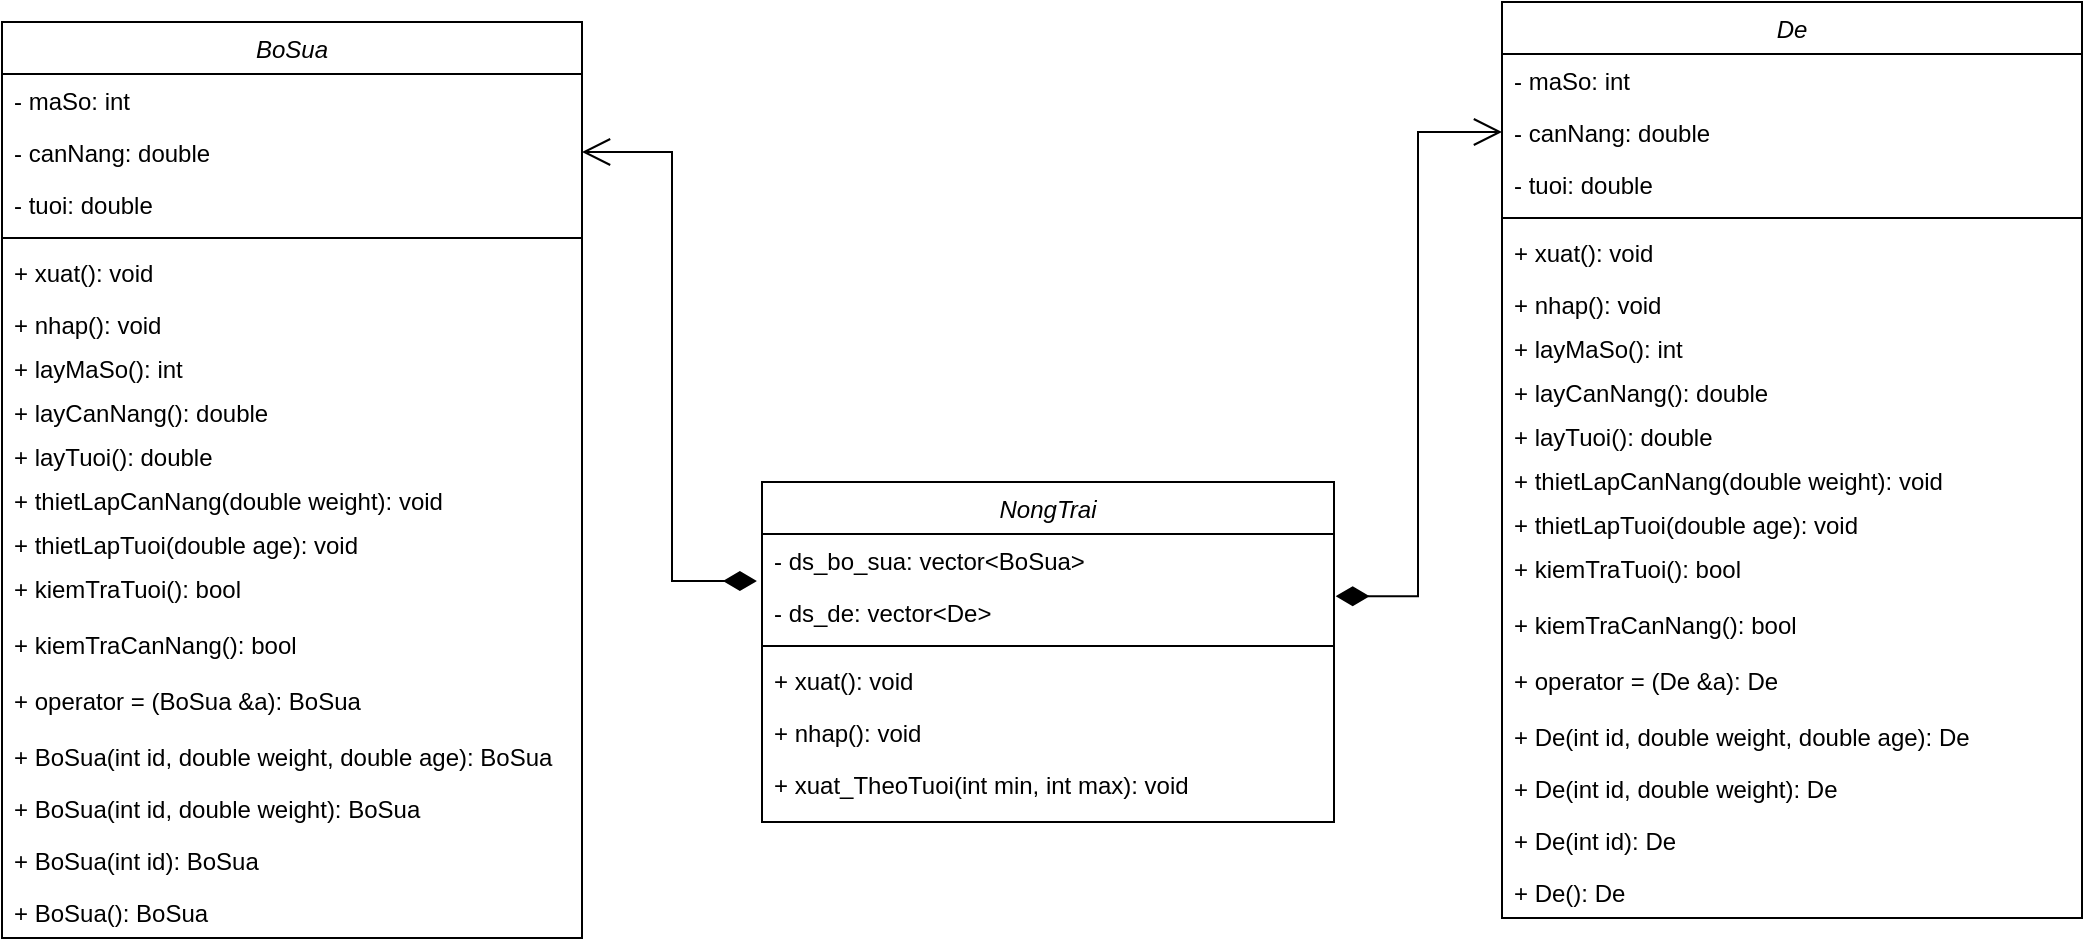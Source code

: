<mxfile version="20.8.20" type="github">
  <diagram id="C5RBs43oDa-KdzZeNtuy" name="Page-1">
    <mxGraphModel dx="724" dy="379" grid="1" gridSize="10" guides="1" tooltips="1" connect="1" arrows="0" fold="1" page="1" pageScale="1" pageWidth="3300" pageHeight="4681" math="0" shadow="0">
      <root>
        <mxCell id="WIyWlLk6GJQsqaUBKTNV-0" />
        <mxCell id="WIyWlLk6GJQsqaUBKTNV-1" parent="WIyWlLk6GJQsqaUBKTNV-0" />
        <mxCell id="zkfFHV4jXpPFQw0GAbJ--0" value="BoSua" style="swimlane;fontStyle=2;align=center;verticalAlign=top;childLayout=stackLayout;horizontal=1;startSize=26;horizontalStack=0;resizeParent=1;resizeLast=0;collapsible=1;marginBottom=0;rounded=0;shadow=0;strokeWidth=1;" parent="WIyWlLk6GJQsqaUBKTNV-1" vertex="1">
          <mxGeometry x="100" y="120" width="290" height="458" as="geometry">
            <mxRectangle x="230" y="140" width="160" height="26" as="alternateBounds" />
          </mxGeometry>
        </mxCell>
        <mxCell id="zkfFHV4jXpPFQw0GAbJ--1" value="- maSo: int" style="text;align=left;verticalAlign=top;spacingLeft=4;spacingRight=4;overflow=hidden;rotatable=0;points=[[0,0.5],[1,0.5]];portConstraint=eastwest;" parent="zkfFHV4jXpPFQw0GAbJ--0" vertex="1">
          <mxGeometry y="26" width="290" height="26" as="geometry" />
        </mxCell>
        <mxCell id="zkfFHV4jXpPFQw0GAbJ--3" value="- canNang: double" style="text;align=left;verticalAlign=top;spacingLeft=4;spacingRight=4;overflow=hidden;rotatable=0;points=[[0,0.5],[1,0.5]];portConstraint=eastwest;rounded=0;shadow=0;html=0;" parent="zkfFHV4jXpPFQw0GAbJ--0" vertex="1">
          <mxGeometry y="52" width="290" height="26" as="geometry" />
        </mxCell>
        <mxCell id="zkfFHV4jXpPFQw0GAbJ--2" value="- tuoi: double" style="text;align=left;verticalAlign=top;spacingLeft=4;spacingRight=4;overflow=hidden;rotatable=0;points=[[0,0.5],[1,0.5]];portConstraint=eastwest;rounded=0;shadow=0;html=0;" parent="zkfFHV4jXpPFQw0GAbJ--0" vertex="1">
          <mxGeometry y="78" width="290" height="26" as="geometry" />
        </mxCell>
        <mxCell id="zkfFHV4jXpPFQw0GAbJ--4" value="" style="line;html=1;strokeWidth=1;align=left;verticalAlign=middle;spacingTop=-1;spacingLeft=3;spacingRight=3;rotatable=0;labelPosition=right;points=[];portConstraint=eastwest;" parent="zkfFHV4jXpPFQw0GAbJ--0" vertex="1">
          <mxGeometry y="104" width="290" height="8" as="geometry" />
        </mxCell>
        <mxCell id="zkfFHV4jXpPFQw0GAbJ--5" value="+ xuat(): void" style="text;align=left;verticalAlign=top;spacingLeft=4;spacingRight=4;overflow=hidden;rotatable=0;points=[[0,0.5],[1,0.5]];portConstraint=eastwest;" parent="zkfFHV4jXpPFQw0GAbJ--0" vertex="1">
          <mxGeometry y="112" width="290" height="26" as="geometry" />
        </mxCell>
        <mxCell id="egqvtzpbxbv_MDp7u7JJ-1" value="+ nhap(): void" style="text;align=left;verticalAlign=top;spacingLeft=4;spacingRight=4;overflow=hidden;rotatable=0;points=[[0,0.5],[1,0.5]];portConstraint=eastwest;" vertex="1" parent="zkfFHV4jXpPFQw0GAbJ--0">
          <mxGeometry y="138" width="290" height="22" as="geometry" />
        </mxCell>
        <mxCell id="egqvtzpbxbv_MDp7u7JJ-27" value="+ layMaSo(): int&#xa;" style="text;align=left;verticalAlign=top;spacingLeft=4;spacingRight=4;overflow=hidden;rotatable=0;points=[[0,0.5],[1,0.5]];portConstraint=eastwest;" vertex="1" parent="zkfFHV4jXpPFQw0GAbJ--0">
          <mxGeometry y="160" width="290" height="22" as="geometry" />
        </mxCell>
        <mxCell id="egqvtzpbxbv_MDp7u7JJ-28" value="+ layCanNang(): double&#xa;" style="text;align=left;verticalAlign=top;spacingLeft=4;spacingRight=4;overflow=hidden;rotatable=0;points=[[0,0.5],[1,0.5]];portConstraint=eastwest;" vertex="1" parent="zkfFHV4jXpPFQw0GAbJ--0">
          <mxGeometry y="182" width="290" height="22" as="geometry" />
        </mxCell>
        <mxCell id="egqvtzpbxbv_MDp7u7JJ-29" value="+ layTuoi(): double&#xa;" style="text;align=left;verticalAlign=top;spacingLeft=4;spacingRight=4;overflow=hidden;rotatable=0;points=[[0,0.5],[1,0.5]];portConstraint=eastwest;" vertex="1" parent="zkfFHV4jXpPFQw0GAbJ--0">
          <mxGeometry y="204" width="290" height="22" as="geometry" />
        </mxCell>
        <mxCell id="egqvtzpbxbv_MDp7u7JJ-31" value="+ thietLapCanNang(double weight): void&#xa;" style="text;align=left;verticalAlign=top;spacingLeft=4;spacingRight=4;overflow=hidden;rotatable=0;points=[[0,0.5],[1,0.5]];portConstraint=eastwest;" vertex="1" parent="zkfFHV4jXpPFQw0GAbJ--0">
          <mxGeometry y="226" width="290" height="22" as="geometry" />
        </mxCell>
        <mxCell id="egqvtzpbxbv_MDp7u7JJ-33" value="+ thietLapTuoi(double age): void&#xa;" style="text;align=left;verticalAlign=top;spacingLeft=4;spacingRight=4;overflow=hidden;rotatable=0;points=[[0,0.5],[1,0.5]];portConstraint=eastwest;" vertex="1" parent="zkfFHV4jXpPFQw0GAbJ--0">
          <mxGeometry y="248" width="290" height="22" as="geometry" />
        </mxCell>
        <mxCell id="egqvtzpbxbv_MDp7u7JJ-47" value="+ kiemTraTuoi(): bool&#xa;" style="text;align=left;verticalAlign=top;spacingLeft=4;spacingRight=4;overflow=hidden;rotatable=0;points=[[0,0.5],[1,0.5]];portConstraint=eastwest;" vertex="1" parent="zkfFHV4jXpPFQw0GAbJ--0">
          <mxGeometry y="270" width="290" height="28" as="geometry" />
        </mxCell>
        <mxCell id="egqvtzpbxbv_MDp7u7JJ-77" value="+ kiemTraCanNang(): bool&#xa;" style="text;align=left;verticalAlign=top;spacingLeft=4;spacingRight=4;overflow=hidden;rotatable=0;points=[[0,0.5],[1,0.5]];portConstraint=eastwest;" vertex="1" parent="zkfFHV4jXpPFQw0GAbJ--0">
          <mxGeometry y="298" width="290" height="28" as="geometry" />
        </mxCell>
        <mxCell id="egqvtzpbxbv_MDp7u7JJ-48" value="+ operator = (BoSua &amp;a): BoSua&#xa;" style="text;align=left;verticalAlign=top;spacingLeft=4;spacingRight=4;overflow=hidden;rotatable=0;points=[[0,0.5],[1,0.5]];portConstraint=eastwest;" vertex="1" parent="zkfFHV4jXpPFQw0GAbJ--0">
          <mxGeometry y="326" width="290" height="28" as="geometry" />
        </mxCell>
        <mxCell id="egqvtzpbxbv_MDp7u7JJ-51" value="+ BoSua(int id, double weight, double age): BoSua" style="text;align=left;verticalAlign=top;spacingLeft=4;spacingRight=4;overflow=hidden;rotatable=0;points=[[0,0.5],[1,0.5]];portConstraint=eastwest;" vertex="1" parent="zkfFHV4jXpPFQw0GAbJ--0">
          <mxGeometry y="354" width="290" height="26" as="geometry" />
        </mxCell>
        <mxCell id="egqvtzpbxbv_MDp7u7JJ-52" value="+ BoSua(int id, double weight): BoSua" style="text;align=left;verticalAlign=top;spacingLeft=4;spacingRight=4;overflow=hidden;rotatable=0;points=[[0,0.5],[1,0.5]];portConstraint=eastwest;" vertex="1" parent="zkfFHV4jXpPFQw0GAbJ--0">
          <mxGeometry y="380" width="290" height="26" as="geometry" />
        </mxCell>
        <mxCell id="egqvtzpbxbv_MDp7u7JJ-53" value="+ BoSua(int id): BoSua" style="text;align=left;verticalAlign=top;spacingLeft=4;spacingRight=4;overflow=hidden;rotatable=0;points=[[0,0.5],[1,0.5]];portConstraint=eastwest;" vertex="1" parent="zkfFHV4jXpPFQw0GAbJ--0">
          <mxGeometry y="406" width="290" height="26" as="geometry" />
        </mxCell>
        <mxCell id="egqvtzpbxbv_MDp7u7JJ-54" value="+ BoSua(): BoSua" style="text;align=left;verticalAlign=top;spacingLeft=4;spacingRight=4;overflow=hidden;rotatable=0;points=[[0,0.5],[1,0.5]];portConstraint=eastwest;" vertex="1" parent="zkfFHV4jXpPFQw0GAbJ--0">
          <mxGeometry y="432" width="290" height="26" as="geometry" />
        </mxCell>
        <mxCell id="egqvtzpbxbv_MDp7u7JJ-18" value="NongTrai" style="swimlane;fontStyle=2;align=center;verticalAlign=top;childLayout=stackLayout;horizontal=1;startSize=26;horizontalStack=0;resizeParent=1;resizeLast=0;collapsible=1;marginBottom=0;rounded=0;shadow=0;strokeWidth=1;" vertex="1" parent="WIyWlLk6GJQsqaUBKTNV-1">
          <mxGeometry x="480" y="350" width="286" height="170" as="geometry">
            <mxRectangle x="230" y="140" width="160" height="26" as="alternateBounds" />
          </mxGeometry>
        </mxCell>
        <mxCell id="egqvtzpbxbv_MDp7u7JJ-19" value="- ds_bo_sua: vector&lt;BoSua&gt;" style="text;align=left;verticalAlign=top;spacingLeft=4;spacingRight=4;overflow=hidden;rotatable=0;points=[[0,0.5],[1,0.5]];portConstraint=eastwest;" vertex="1" parent="egqvtzpbxbv_MDp7u7JJ-18">
          <mxGeometry y="26" width="286" height="26" as="geometry" />
        </mxCell>
        <mxCell id="egqvtzpbxbv_MDp7u7JJ-20" value="- ds_de: vector&lt;De&gt;" style="text;align=left;verticalAlign=top;spacingLeft=4;spacingRight=4;overflow=hidden;rotatable=0;points=[[0,0.5],[1,0.5]];portConstraint=eastwest;rounded=0;shadow=0;html=0;" vertex="1" parent="egqvtzpbxbv_MDp7u7JJ-18">
          <mxGeometry y="52" width="286" height="26" as="geometry" />
        </mxCell>
        <mxCell id="egqvtzpbxbv_MDp7u7JJ-22" value="" style="line;html=1;strokeWidth=1;align=left;verticalAlign=middle;spacingTop=-1;spacingLeft=3;spacingRight=3;rotatable=0;labelPosition=right;points=[];portConstraint=eastwest;" vertex="1" parent="egqvtzpbxbv_MDp7u7JJ-18">
          <mxGeometry y="78" width="286" height="8" as="geometry" />
        </mxCell>
        <mxCell id="egqvtzpbxbv_MDp7u7JJ-23" value="+ xuat(): void" style="text;align=left;verticalAlign=top;spacingLeft=4;spacingRight=4;overflow=hidden;rotatable=0;points=[[0,0.5],[1,0.5]];portConstraint=eastwest;" vertex="1" parent="egqvtzpbxbv_MDp7u7JJ-18">
          <mxGeometry y="86" width="286" height="26" as="geometry" />
        </mxCell>
        <mxCell id="egqvtzpbxbv_MDp7u7JJ-24" value="+ nhap(): void" style="text;align=left;verticalAlign=top;spacingLeft=4;spacingRight=4;overflow=hidden;rotatable=0;points=[[0,0.5],[1,0.5]];portConstraint=eastwest;" vertex="1" parent="egqvtzpbxbv_MDp7u7JJ-18">
          <mxGeometry y="112" width="286" height="26" as="geometry" />
        </mxCell>
        <mxCell id="egqvtzpbxbv_MDp7u7JJ-25" value="+ xuat_TheoTuoi(int min, int max): void" style="text;align=left;verticalAlign=top;spacingLeft=4;spacingRight=4;overflow=hidden;rotatable=0;points=[[0,0.5],[1,0.5]];portConstraint=eastwest;" vertex="1" parent="egqvtzpbxbv_MDp7u7JJ-18">
          <mxGeometry y="138" width="286" height="26" as="geometry" />
        </mxCell>
        <mxCell id="egqvtzpbxbv_MDp7u7JJ-55" value="De" style="swimlane;fontStyle=2;align=center;verticalAlign=top;childLayout=stackLayout;horizontal=1;startSize=26;horizontalStack=0;resizeParent=1;resizeLast=0;collapsible=1;marginBottom=0;rounded=0;shadow=0;strokeWidth=1;" vertex="1" parent="WIyWlLk6GJQsqaUBKTNV-1">
          <mxGeometry x="850" y="110" width="290" height="458" as="geometry">
            <mxRectangle x="230" y="140" width="160" height="26" as="alternateBounds" />
          </mxGeometry>
        </mxCell>
        <mxCell id="egqvtzpbxbv_MDp7u7JJ-56" value="- maSo: int" style="text;align=left;verticalAlign=top;spacingLeft=4;spacingRight=4;overflow=hidden;rotatable=0;points=[[0,0.5],[1,0.5]];portConstraint=eastwest;" vertex="1" parent="egqvtzpbxbv_MDp7u7JJ-55">
          <mxGeometry y="26" width="290" height="26" as="geometry" />
        </mxCell>
        <mxCell id="egqvtzpbxbv_MDp7u7JJ-57" value="- canNang: double" style="text;align=left;verticalAlign=top;spacingLeft=4;spacingRight=4;overflow=hidden;rotatable=0;points=[[0,0.5],[1,0.5]];portConstraint=eastwest;rounded=0;shadow=0;html=0;" vertex="1" parent="egqvtzpbxbv_MDp7u7JJ-55">
          <mxGeometry y="52" width="290" height="26" as="geometry" />
        </mxCell>
        <mxCell id="egqvtzpbxbv_MDp7u7JJ-58" value="- tuoi: double" style="text;align=left;verticalAlign=top;spacingLeft=4;spacingRight=4;overflow=hidden;rotatable=0;points=[[0,0.5],[1,0.5]];portConstraint=eastwest;rounded=0;shadow=0;html=0;" vertex="1" parent="egqvtzpbxbv_MDp7u7JJ-55">
          <mxGeometry y="78" width="290" height="26" as="geometry" />
        </mxCell>
        <mxCell id="egqvtzpbxbv_MDp7u7JJ-59" value="" style="line;html=1;strokeWidth=1;align=left;verticalAlign=middle;spacingTop=-1;spacingLeft=3;spacingRight=3;rotatable=0;labelPosition=right;points=[];portConstraint=eastwest;" vertex="1" parent="egqvtzpbxbv_MDp7u7JJ-55">
          <mxGeometry y="104" width="290" height="8" as="geometry" />
        </mxCell>
        <mxCell id="egqvtzpbxbv_MDp7u7JJ-60" value="+ xuat(): void" style="text;align=left;verticalAlign=top;spacingLeft=4;spacingRight=4;overflow=hidden;rotatable=0;points=[[0,0.5],[1,0.5]];portConstraint=eastwest;" vertex="1" parent="egqvtzpbxbv_MDp7u7JJ-55">
          <mxGeometry y="112" width="290" height="26" as="geometry" />
        </mxCell>
        <mxCell id="egqvtzpbxbv_MDp7u7JJ-61" value="+ nhap(): void" style="text;align=left;verticalAlign=top;spacingLeft=4;spacingRight=4;overflow=hidden;rotatable=0;points=[[0,0.5],[1,0.5]];portConstraint=eastwest;" vertex="1" parent="egqvtzpbxbv_MDp7u7JJ-55">
          <mxGeometry y="138" width="290" height="22" as="geometry" />
        </mxCell>
        <mxCell id="egqvtzpbxbv_MDp7u7JJ-62" value="+ layMaSo(): int&#xa;" style="text;align=left;verticalAlign=top;spacingLeft=4;spacingRight=4;overflow=hidden;rotatable=0;points=[[0,0.5],[1,0.5]];portConstraint=eastwest;" vertex="1" parent="egqvtzpbxbv_MDp7u7JJ-55">
          <mxGeometry y="160" width="290" height="22" as="geometry" />
        </mxCell>
        <mxCell id="egqvtzpbxbv_MDp7u7JJ-63" value="+ layCanNang(): double&#xa;" style="text;align=left;verticalAlign=top;spacingLeft=4;spacingRight=4;overflow=hidden;rotatable=0;points=[[0,0.5],[1,0.5]];portConstraint=eastwest;" vertex="1" parent="egqvtzpbxbv_MDp7u7JJ-55">
          <mxGeometry y="182" width="290" height="22" as="geometry" />
        </mxCell>
        <mxCell id="egqvtzpbxbv_MDp7u7JJ-64" value="+ layTuoi(): double&#xa;" style="text;align=left;verticalAlign=top;spacingLeft=4;spacingRight=4;overflow=hidden;rotatable=0;points=[[0,0.5],[1,0.5]];portConstraint=eastwest;" vertex="1" parent="egqvtzpbxbv_MDp7u7JJ-55">
          <mxGeometry y="204" width="290" height="22" as="geometry" />
        </mxCell>
        <mxCell id="egqvtzpbxbv_MDp7u7JJ-66" value="+ thietLapCanNang(double weight): void&#xa;" style="text;align=left;verticalAlign=top;spacingLeft=4;spacingRight=4;overflow=hidden;rotatable=0;points=[[0,0.5],[1,0.5]];portConstraint=eastwest;" vertex="1" parent="egqvtzpbxbv_MDp7u7JJ-55">
          <mxGeometry y="226" width="290" height="22" as="geometry" />
        </mxCell>
        <mxCell id="egqvtzpbxbv_MDp7u7JJ-67" value="+ thietLapTuoi(double age): void&#xa;" style="text;align=left;verticalAlign=top;spacingLeft=4;spacingRight=4;overflow=hidden;rotatable=0;points=[[0,0.5],[1,0.5]];portConstraint=eastwest;" vertex="1" parent="egqvtzpbxbv_MDp7u7JJ-55">
          <mxGeometry y="248" width="290" height="22" as="geometry" />
        </mxCell>
        <mxCell id="egqvtzpbxbv_MDp7u7JJ-68" value="+ kiemTraTuoi(): bool&#xa;" style="text;align=left;verticalAlign=top;spacingLeft=4;spacingRight=4;overflow=hidden;rotatable=0;points=[[0,0.5],[1,0.5]];portConstraint=eastwest;" vertex="1" parent="egqvtzpbxbv_MDp7u7JJ-55">
          <mxGeometry y="270" width="290" height="28" as="geometry" />
        </mxCell>
        <mxCell id="egqvtzpbxbv_MDp7u7JJ-78" value="+ kiemTraCanNang(): bool&#xa;" style="text;align=left;verticalAlign=top;spacingLeft=4;spacingRight=4;overflow=hidden;rotatable=0;points=[[0,0.5],[1,0.5]];portConstraint=eastwest;" vertex="1" parent="egqvtzpbxbv_MDp7u7JJ-55">
          <mxGeometry y="298" width="290" height="28" as="geometry" />
        </mxCell>
        <mxCell id="egqvtzpbxbv_MDp7u7JJ-69" value="+ operator = (De &amp;a): De&#xa;" style="text;align=left;verticalAlign=top;spacingLeft=4;spacingRight=4;overflow=hidden;rotatable=0;points=[[0,0.5],[1,0.5]];portConstraint=eastwest;" vertex="1" parent="egqvtzpbxbv_MDp7u7JJ-55">
          <mxGeometry y="326" width="290" height="28" as="geometry" />
        </mxCell>
        <mxCell id="egqvtzpbxbv_MDp7u7JJ-70" value="+ De(int id, double weight, double age): De" style="text;align=left;verticalAlign=top;spacingLeft=4;spacingRight=4;overflow=hidden;rotatable=0;points=[[0,0.5],[1,0.5]];portConstraint=eastwest;" vertex="1" parent="egqvtzpbxbv_MDp7u7JJ-55">
          <mxGeometry y="354" width="290" height="26" as="geometry" />
        </mxCell>
        <mxCell id="egqvtzpbxbv_MDp7u7JJ-71" value="+ De(int id, double weight): De" style="text;align=left;verticalAlign=top;spacingLeft=4;spacingRight=4;overflow=hidden;rotatable=0;points=[[0,0.5],[1,0.5]];portConstraint=eastwest;" vertex="1" parent="egqvtzpbxbv_MDp7u7JJ-55">
          <mxGeometry y="380" width="290" height="26" as="geometry" />
        </mxCell>
        <mxCell id="egqvtzpbxbv_MDp7u7JJ-72" value="+ De(int id): De" style="text;align=left;verticalAlign=top;spacingLeft=4;spacingRight=4;overflow=hidden;rotatable=0;points=[[0,0.5],[1,0.5]];portConstraint=eastwest;" vertex="1" parent="egqvtzpbxbv_MDp7u7JJ-55">
          <mxGeometry y="406" width="290" height="26" as="geometry" />
        </mxCell>
        <mxCell id="egqvtzpbxbv_MDp7u7JJ-73" value="+ De(): De" style="text;align=left;verticalAlign=top;spacingLeft=4;spacingRight=4;overflow=hidden;rotatable=0;points=[[0,0.5],[1,0.5]];portConstraint=eastwest;" vertex="1" parent="egqvtzpbxbv_MDp7u7JJ-55">
          <mxGeometry y="432" width="290" height="26" as="geometry" />
        </mxCell>
        <mxCell id="egqvtzpbxbv_MDp7u7JJ-79" value="" style="endArrow=open;html=1;endSize=12;startArrow=diamondThin;startSize=14;startFill=1;edgeStyle=orthogonalEdgeStyle;align=left;verticalAlign=bottom;rounded=0;exitX=1.003;exitY=0.195;exitDx=0;exitDy=0;exitPerimeter=0;entryX=0;entryY=0.5;entryDx=0;entryDy=0;" edge="1" parent="WIyWlLk6GJQsqaUBKTNV-1" source="egqvtzpbxbv_MDp7u7JJ-20" target="egqvtzpbxbv_MDp7u7JJ-57">
          <mxGeometry x="-0.917" y="27" relative="1" as="geometry">
            <mxPoint x="790" y="390" as="sourcePoint" />
            <mxPoint x="760" y="170" as="targetPoint" />
            <mxPoint as="offset" />
          </mxGeometry>
        </mxCell>
        <mxCell id="egqvtzpbxbv_MDp7u7JJ-81" value="" style="endArrow=open;html=1;endSize=12;startArrow=diamondThin;startSize=14;startFill=1;edgeStyle=orthogonalEdgeStyle;align=left;verticalAlign=bottom;rounded=0;exitX=-0.009;exitY=0.905;exitDx=0;exitDy=0;exitPerimeter=0;entryX=1;entryY=0.5;entryDx=0;entryDy=0;" edge="1" parent="WIyWlLk6GJQsqaUBKTNV-1" source="egqvtzpbxbv_MDp7u7JJ-19" target="zkfFHV4jXpPFQw0GAbJ--3">
          <mxGeometry x="-1" y="3" relative="1" as="geometry">
            <mxPoint x="530" y="360" as="sourcePoint" />
            <mxPoint x="690" y="360" as="targetPoint" />
          </mxGeometry>
        </mxCell>
      </root>
    </mxGraphModel>
  </diagram>
</mxfile>
